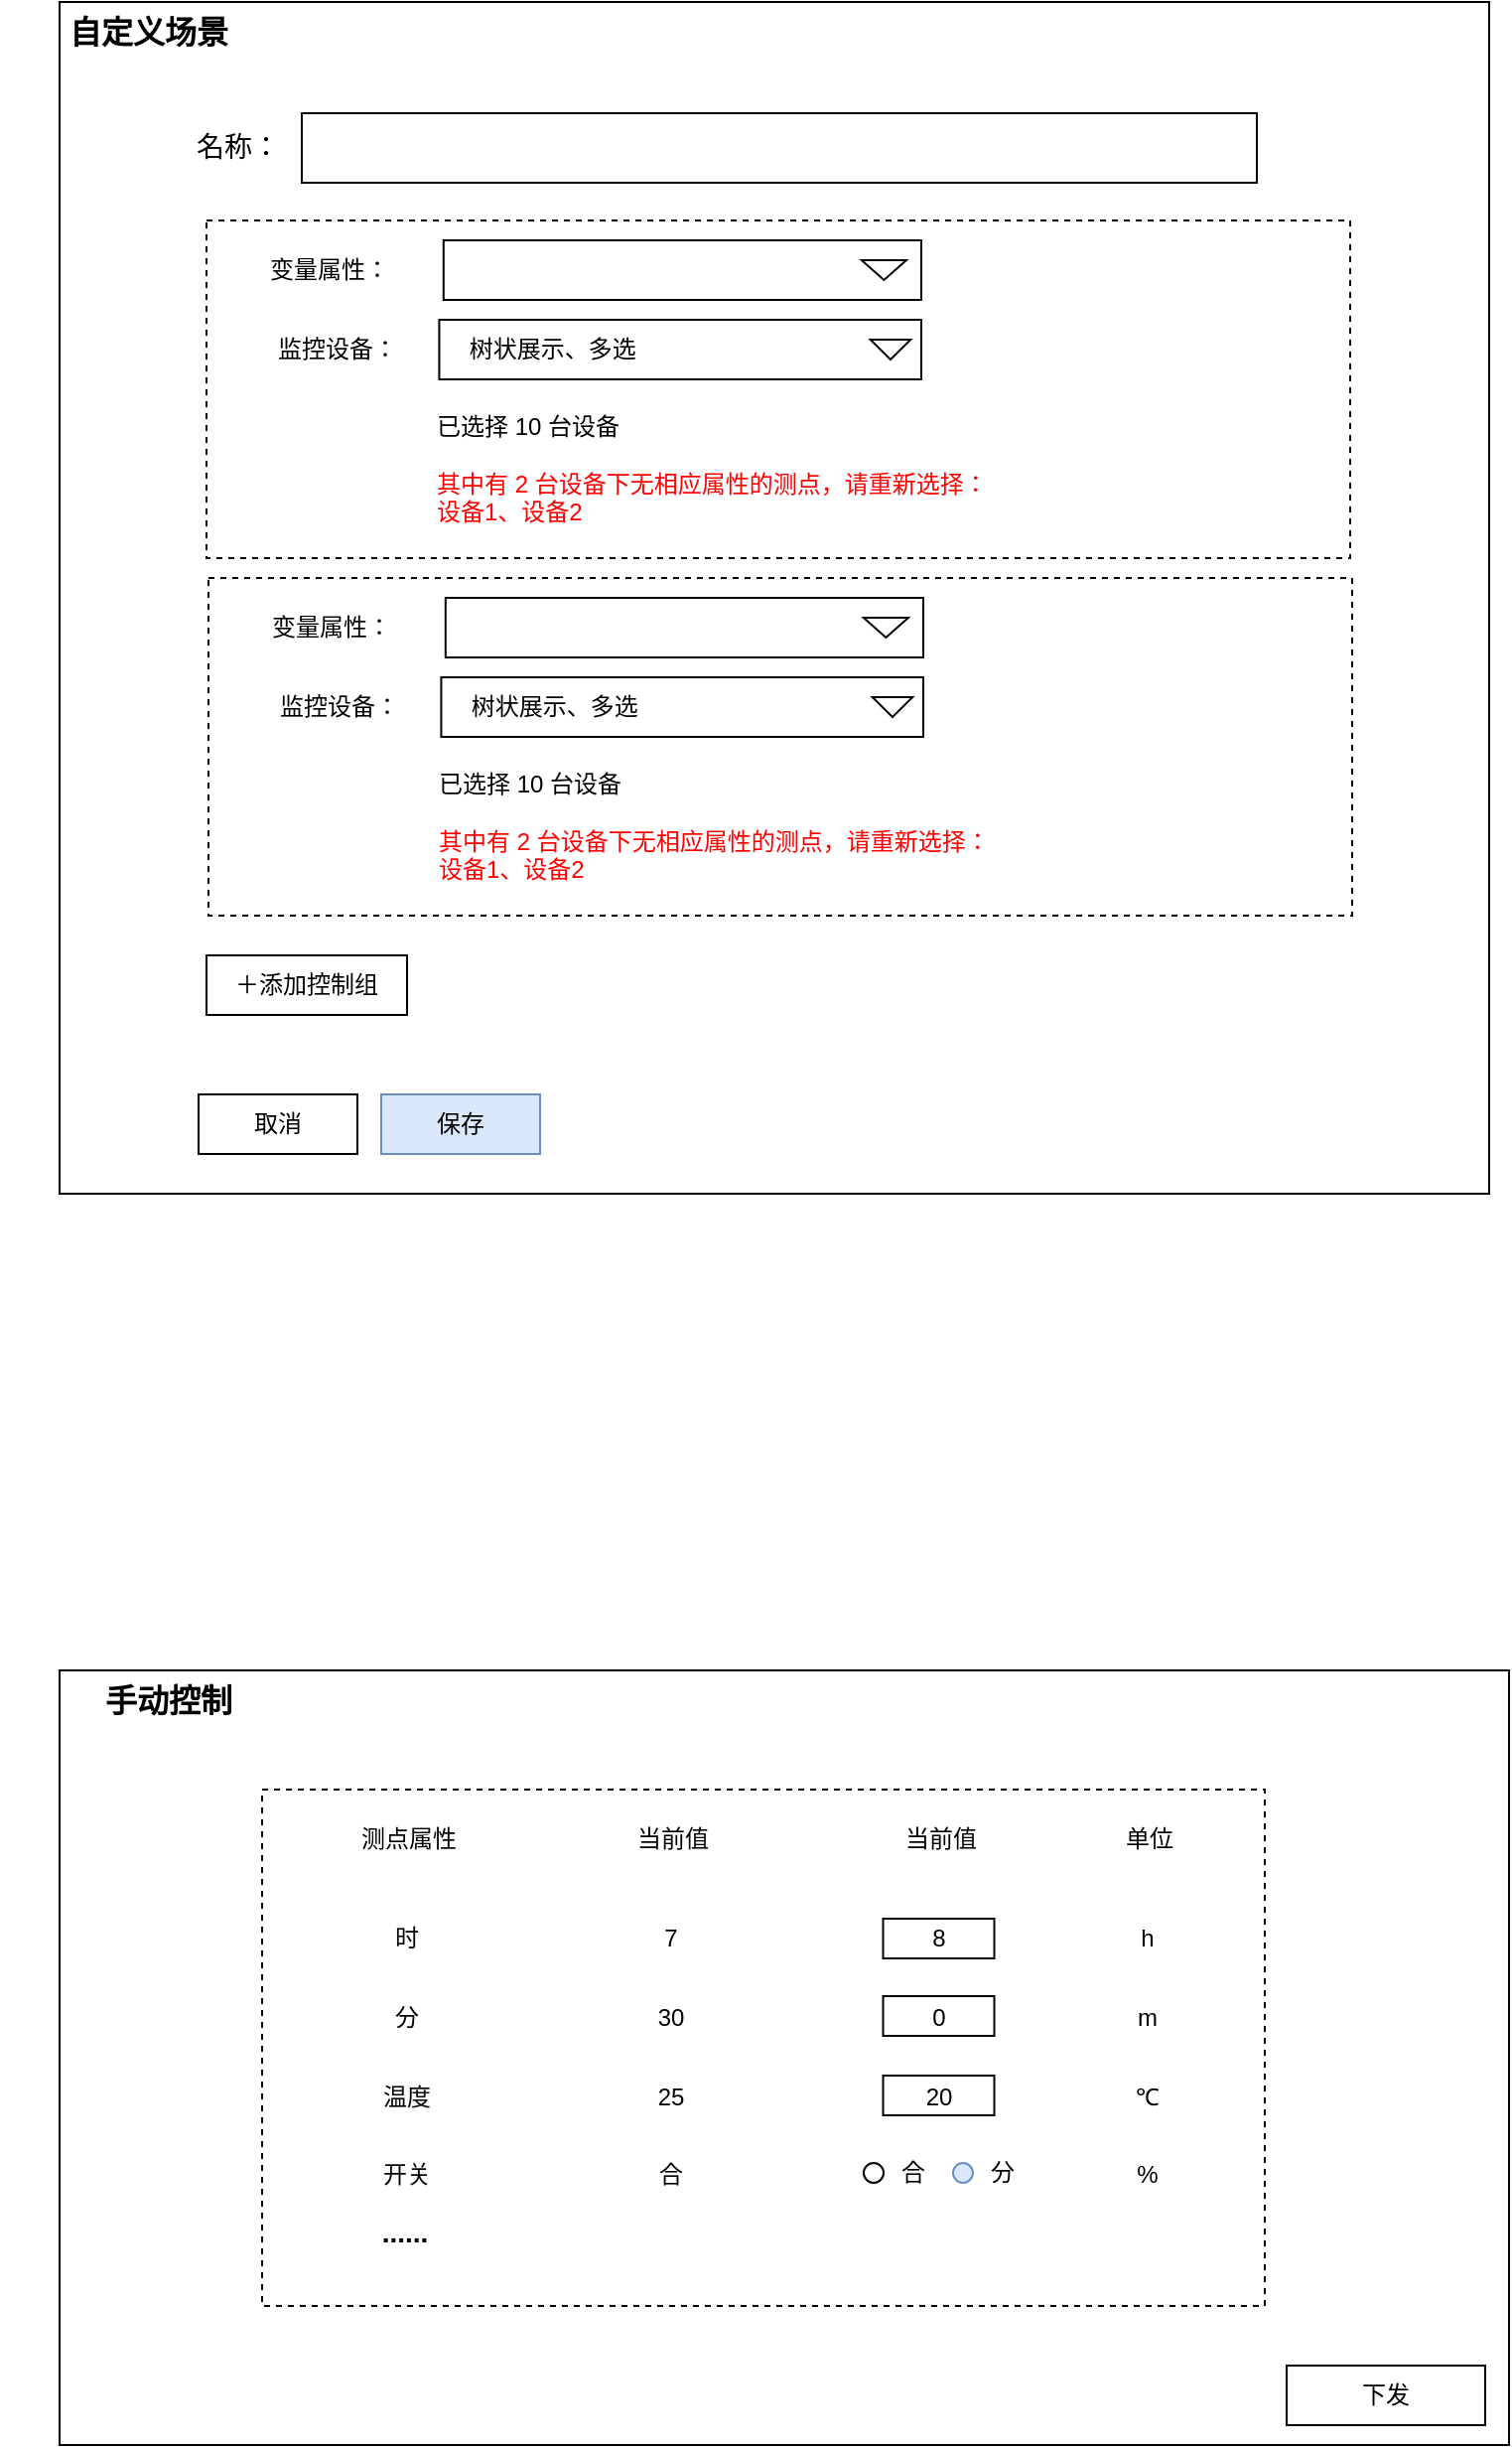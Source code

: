 <mxfile version="21.1.2" type="github">
  <diagram name="第 1 页" id="lyDB6sdXjVsJbI7c36Xo">
    <mxGraphModel dx="1434" dy="788" grid="1" gridSize="10" guides="1" tooltips="1" connect="1" arrows="1" fold="1" page="1" pageScale="1" pageWidth="827" pageHeight="1169" math="0" shadow="0">
      <root>
        <mxCell id="0" />
        <mxCell id="1" parent="0" />
        <mxCell id="9iU1fn-FeT9_4Y7vPAtA-2" value="" style="rounded=0;whiteSpace=wrap;html=1;" parent="1" vertex="1">
          <mxGeometry x="50" y="90" width="720" height="600" as="geometry" />
        </mxCell>
        <mxCell id="9iU1fn-FeT9_4Y7vPAtA-3" value="&lt;b&gt;&lt;font style=&quot;font-size: 16px;&quot;&gt;自定义场景&lt;/font&gt;&lt;/b&gt;" style="text;html=1;strokeColor=none;fillColor=none;align=center;verticalAlign=middle;whiteSpace=wrap;rounded=0;" parent="1" vertex="1">
          <mxGeometry x="20" y="90" width="150" height="30" as="geometry" />
        </mxCell>
        <mxCell id="9iU1fn-FeT9_4Y7vPAtA-12" value="＋添加控制组" style="rounded=0;whiteSpace=wrap;html=1;" parent="1" vertex="1">
          <mxGeometry x="124" y="570" width="101" height="30" as="geometry" />
        </mxCell>
        <mxCell id="9iU1fn-FeT9_4Y7vPAtA-73" value="" style="group" parent="1" vertex="1" connectable="0">
          <mxGeometry x="110" y="146" width="543" height="35" as="geometry" />
        </mxCell>
        <mxCell id="9iU1fn-FeT9_4Y7vPAtA-4" value="" style="rounded=0;whiteSpace=wrap;html=1;" parent="9iU1fn-FeT9_4Y7vPAtA-73" vertex="1">
          <mxGeometry x="62" width="481" height="35" as="geometry" />
        </mxCell>
        <mxCell id="9iU1fn-FeT9_4Y7vPAtA-5" value="&lt;font style=&quot;font-size: 14px;&quot;&gt;名称：&lt;/font&gt;" style="text;html=1;strokeColor=none;fillColor=none;align=center;verticalAlign=middle;whiteSpace=wrap;rounded=0;" parent="9iU1fn-FeT9_4Y7vPAtA-73" vertex="1">
          <mxGeometry y="2" width="60" height="30" as="geometry" />
        </mxCell>
        <mxCell id="9iU1fn-FeT9_4Y7vPAtA-109" value="" style="rounded=0;whiteSpace=wrap;html=1;" parent="1" vertex="1">
          <mxGeometry x="50" y="930" width="730" height="390" as="geometry" />
        </mxCell>
        <mxCell id="9iU1fn-FeT9_4Y7vPAtA-111" value="&lt;font style=&quot;font-size: 16px;&quot;&gt;&lt;b&gt;手动控制&lt;/b&gt;&lt;/font&gt;" style="text;html=1;strokeColor=none;fillColor=none;align=center;verticalAlign=middle;whiteSpace=wrap;rounded=0;" parent="1" vertex="1">
          <mxGeometry x="50" y="930" width="110" height="30" as="geometry" />
        </mxCell>
        <mxCell id="9iU1fn-FeT9_4Y7vPAtA-117" value="" style="rounded=0;whiteSpace=wrap;html=1;dashed=1;" parent="1" vertex="1">
          <mxGeometry x="152" y="990" width="505" height="260" as="geometry" />
        </mxCell>
        <mxCell id="9iU1fn-FeT9_4Y7vPAtA-123" value="下发" style="rounded=0;whiteSpace=wrap;html=1;" parent="1" vertex="1">
          <mxGeometry x="668" y="1280" width="100" height="30" as="geometry" />
        </mxCell>
        <mxCell id="9iU1fn-FeT9_4Y7vPAtA-134" value="" style="group" parent="1" vertex="1" connectable="0">
          <mxGeometry x="201" y="1000" width="428" height="30" as="geometry" />
        </mxCell>
        <mxCell id="9iU1fn-FeT9_4Y7vPAtA-124" value="" style="group" parent="9iU1fn-FeT9_4Y7vPAtA-134" vertex="1" connectable="0">
          <mxGeometry width="318" height="30" as="geometry" />
        </mxCell>
        <mxCell id="9iU1fn-FeT9_4Y7vPAtA-112" value="测点属性" style="text;html=1;strokeColor=none;fillColor=none;align=center;verticalAlign=middle;whiteSpace=wrap;rounded=0;" parent="9iU1fn-FeT9_4Y7vPAtA-124" vertex="1">
          <mxGeometry width="50.476" height="30" as="geometry" />
        </mxCell>
        <mxCell id="9iU1fn-FeT9_4Y7vPAtA-113" value="当前值" style="text;html=1;strokeColor=none;fillColor=none;align=center;verticalAlign=middle;whiteSpace=wrap;rounded=0;" parent="9iU1fn-FeT9_4Y7vPAtA-124" vertex="1">
          <mxGeometry x="132.921" width="50.476" height="30" as="geometry" />
        </mxCell>
        <mxCell id="9iU1fn-FeT9_4Y7vPAtA-114" value="当前值" style="text;html=1;strokeColor=none;fillColor=none;align=center;verticalAlign=middle;whiteSpace=wrap;rounded=0;" parent="9iU1fn-FeT9_4Y7vPAtA-124" vertex="1">
          <mxGeometry x="267.524" width="50.476" height="30" as="geometry" />
        </mxCell>
        <mxCell id="9iU1fn-FeT9_4Y7vPAtA-133" value="单位" style="text;html=1;strokeColor=none;fillColor=none;align=center;verticalAlign=middle;whiteSpace=wrap;rounded=0;" parent="9iU1fn-FeT9_4Y7vPAtA-134" vertex="1">
          <mxGeometry x="368" width="60" height="30" as="geometry" />
        </mxCell>
        <mxCell id="9iU1fn-FeT9_4Y7vPAtA-138" value="" style="group" parent="1" vertex="1" connectable="0">
          <mxGeometry x="200" y="1130" width="428" height="30" as="geometry" />
        </mxCell>
        <mxCell id="9iU1fn-FeT9_4Y7vPAtA-139" value="" style="group" parent="9iU1fn-FeT9_4Y7vPAtA-138" vertex="1" connectable="0">
          <mxGeometry width="320.76" height="30" as="geometry" />
        </mxCell>
        <mxCell id="9iU1fn-FeT9_4Y7vPAtA-140" value="温度" style="text;html=1;strokeColor=none;fillColor=none;align=center;verticalAlign=middle;whiteSpace=wrap;rounded=0;" parent="9iU1fn-FeT9_4Y7vPAtA-139" vertex="1">
          <mxGeometry width="50.476" height="30" as="geometry" />
        </mxCell>
        <mxCell id="9iU1fn-FeT9_4Y7vPAtA-141" value="25" style="text;html=1;strokeColor=none;fillColor=none;align=center;verticalAlign=middle;whiteSpace=wrap;rounded=0;" parent="9iU1fn-FeT9_4Y7vPAtA-139" vertex="1">
          <mxGeometry x="132.921" width="50.476" height="30" as="geometry" />
        </mxCell>
        <mxCell id="9iU1fn-FeT9_4Y7vPAtA-179" value="" style="rounded=0;whiteSpace=wrap;html=1;" parent="9iU1fn-FeT9_4Y7vPAtA-139" vertex="1">
          <mxGeometry x="264.76" y="4" width="56" height="20" as="geometry" />
        </mxCell>
        <mxCell id="9iU1fn-FeT9_4Y7vPAtA-142" value="20" style="text;html=1;strokeColor=none;fillColor=none;align=center;verticalAlign=middle;whiteSpace=wrap;rounded=0;" parent="9iU1fn-FeT9_4Y7vPAtA-139" vertex="1">
          <mxGeometry x="267.524" width="50.476" height="30" as="geometry" />
        </mxCell>
        <mxCell id="9iU1fn-FeT9_4Y7vPAtA-143" value="℃" style="text;html=1;strokeColor=none;fillColor=none;align=center;verticalAlign=middle;whiteSpace=wrap;rounded=0;" parent="9iU1fn-FeT9_4Y7vPAtA-138" vertex="1">
          <mxGeometry x="368" width="60" height="30" as="geometry" />
        </mxCell>
        <mxCell id="9iU1fn-FeT9_4Y7vPAtA-144" value="" style="group" parent="1" vertex="1" connectable="0">
          <mxGeometry x="200" y="1090" width="428" height="30" as="geometry" />
        </mxCell>
        <mxCell id="9iU1fn-FeT9_4Y7vPAtA-145" value="" style="group" parent="9iU1fn-FeT9_4Y7vPAtA-144" vertex="1" connectable="0">
          <mxGeometry width="320.76" height="30" as="geometry" />
        </mxCell>
        <mxCell id="9iU1fn-FeT9_4Y7vPAtA-146" value="分" style="text;html=1;strokeColor=none;fillColor=none;align=center;verticalAlign=middle;whiteSpace=wrap;rounded=0;" parent="9iU1fn-FeT9_4Y7vPAtA-145" vertex="1">
          <mxGeometry width="50.476" height="30" as="geometry" />
        </mxCell>
        <mxCell id="9iU1fn-FeT9_4Y7vPAtA-147" value="30" style="text;html=1;strokeColor=none;fillColor=none;align=center;verticalAlign=middle;whiteSpace=wrap;rounded=0;" parent="9iU1fn-FeT9_4Y7vPAtA-145" vertex="1">
          <mxGeometry x="132.921" width="50.476" height="30" as="geometry" />
        </mxCell>
        <mxCell id="9iU1fn-FeT9_4Y7vPAtA-169" value="" style="rounded=0;whiteSpace=wrap;html=1;" parent="9iU1fn-FeT9_4Y7vPAtA-145" vertex="1">
          <mxGeometry x="264.76" y="4" width="56" height="20" as="geometry" />
        </mxCell>
        <mxCell id="9iU1fn-FeT9_4Y7vPAtA-148" value="0" style="text;html=1;strokeColor=none;fillColor=none;align=center;verticalAlign=middle;whiteSpace=wrap;rounded=0;" parent="9iU1fn-FeT9_4Y7vPAtA-145" vertex="1">
          <mxGeometry x="267.524" width="50.476" height="30" as="geometry" />
        </mxCell>
        <mxCell id="9iU1fn-FeT9_4Y7vPAtA-149" value="m" style="text;html=1;strokeColor=none;fillColor=none;align=center;verticalAlign=middle;whiteSpace=wrap;rounded=0;" parent="9iU1fn-FeT9_4Y7vPAtA-144" vertex="1">
          <mxGeometry x="368" width="60" height="30" as="geometry" />
        </mxCell>
        <mxCell id="9iU1fn-FeT9_4Y7vPAtA-150" value="" style="group" parent="1" vertex="1" connectable="0">
          <mxGeometry x="200" y="1050" width="428" height="60" as="geometry" />
        </mxCell>
        <mxCell id="9iU1fn-FeT9_4Y7vPAtA-151" value="" style="group" parent="9iU1fn-FeT9_4Y7vPAtA-150" vertex="1" connectable="0">
          <mxGeometry width="388" height="60" as="geometry" />
        </mxCell>
        <mxCell id="9iU1fn-FeT9_4Y7vPAtA-152" value="时" style="text;html=1;strokeColor=none;fillColor=none;align=center;verticalAlign=middle;whiteSpace=wrap;rounded=0;" parent="9iU1fn-FeT9_4Y7vPAtA-151" vertex="1">
          <mxGeometry width="50.476" height="30" as="geometry" />
        </mxCell>
        <mxCell id="9iU1fn-FeT9_4Y7vPAtA-153" value="7" style="text;html=1;strokeColor=none;fillColor=none;align=center;verticalAlign=middle;whiteSpace=wrap;rounded=0;" parent="9iU1fn-FeT9_4Y7vPAtA-151" vertex="1">
          <mxGeometry x="132.921" width="50.476" height="30" as="geometry" />
        </mxCell>
        <mxCell id="9iU1fn-FeT9_4Y7vPAtA-178" value="" style="rounded=0;whiteSpace=wrap;html=1;" parent="9iU1fn-FeT9_4Y7vPAtA-151" vertex="1">
          <mxGeometry x="264.76" y="5" width="56" height="20" as="geometry" />
        </mxCell>
        <mxCell id="9iU1fn-FeT9_4Y7vPAtA-154" value="8" style="text;html=1;strokeColor=none;fillColor=none;align=center;verticalAlign=middle;whiteSpace=wrap;rounded=0;" parent="9iU1fn-FeT9_4Y7vPAtA-151" vertex="1">
          <mxGeometry x="267.764" width="50.476" height="30" as="geometry" />
        </mxCell>
        <mxCell id="9iU1fn-FeT9_4Y7vPAtA-155" value="h" style="text;html=1;strokeColor=none;fillColor=none;align=center;verticalAlign=middle;whiteSpace=wrap;rounded=0;" parent="9iU1fn-FeT9_4Y7vPAtA-150" vertex="1">
          <mxGeometry x="368" width="60" height="30" as="geometry" />
        </mxCell>
        <mxCell id="9iU1fn-FeT9_4Y7vPAtA-168" value="&lt;font size=&quot;1&quot; style=&quot;&quot;&gt;&lt;b style=&quot;font-size: 14px;&quot;&gt;......&lt;/b&gt;&lt;/font&gt;" style="text;html=1;strokeColor=none;fillColor=none;align=center;verticalAlign=middle;whiteSpace=wrap;rounded=0;" parent="1" vertex="1">
          <mxGeometry x="194" y="1198" width="60" height="30" as="geometry" />
        </mxCell>
        <mxCell id="9iU1fn-FeT9_4Y7vPAtA-173" value="" style="ellipse;whiteSpace=wrap;html=1;aspect=fixed;" parent="1" vertex="1">
          <mxGeometry x="455" y="1178" width="10" height="10" as="geometry" />
        </mxCell>
        <mxCell id="9iU1fn-FeT9_4Y7vPAtA-174" value="" style="ellipse;whiteSpace=wrap;html=1;aspect=fixed;fillColor=#dae8fc;strokeColor=#6c8ebf;" parent="1" vertex="1">
          <mxGeometry x="500" y="1178" width="10" height="10" as="geometry" />
        </mxCell>
        <mxCell id="9iU1fn-FeT9_4Y7vPAtA-167" value="%" style="text;html=1;strokeColor=none;fillColor=none;align=center;verticalAlign=middle;whiteSpace=wrap;rounded=0;" parent="1" vertex="1">
          <mxGeometry x="568" y="1169" width="60" height="30" as="geometry" />
        </mxCell>
        <mxCell id="9iU1fn-FeT9_4Y7vPAtA-164" value="开关" style="text;html=1;strokeColor=none;fillColor=none;align=center;verticalAlign=middle;whiteSpace=wrap;rounded=0;" parent="1" vertex="1">
          <mxGeometry x="200" y="1169" width="50.476" height="30" as="geometry" />
        </mxCell>
        <mxCell id="9iU1fn-FeT9_4Y7vPAtA-165" value="合" style="text;html=1;strokeColor=none;fillColor=none;align=center;verticalAlign=middle;whiteSpace=wrap;rounded=0;" parent="1" vertex="1">
          <mxGeometry x="332.921" y="1169" width="50.476" height="30" as="geometry" />
        </mxCell>
        <mxCell id="9iU1fn-FeT9_4Y7vPAtA-166" value="分" style="text;html=1;strokeColor=none;fillColor=none;align=center;verticalAlign=middle;whiteSpace=wrap;rounded=0;" parent="1" vertex="1">
          <mxGeometry x="510" y="1172" width="30" height="22" as="geometry" />
        </mxCell>
        <mxCell id="9iU1fn-FeT9_4Y7vPAtA-177" value="合" style="text;html=1;strokeColor=none;fillColor=none;align=center;verticalAlign=middle;whiteSpace=wrap;rounded=0;" parent="1" vertex="1">
          <mxGeometry x="465" y="1172" width="30" height="22" as="geometry" />
        </mxCell>
        <mxCell id="ub4w3E0zi3ZhMnHLEbhW-3" value="" style="group" vertex="1" connectable="0" parent="1">
          <mxGeometry x="124" y="200" width="576" height="170" as="geometry" />
        </mxCell>
        <mxCell id="9iU1fn-FeT9_4Y7vPAtA-7" value="" style="rounded=0;whiteSpace=wrap;html=1;dashed=1;" parent="ub4w3E0zi3ZhMnHLEbhW-3" vertex="1">
          <mxGeometry width="576" height="170" as="geometry" />
        </mxCell>
        <mxCell id="9iU1fn-FeT9_4Y7vPAtA-40" value="已选择 10 台设备&lt;br&gt;&lt;br&gt;&lt;font color=&quot;#ff0000&quot;&gt;其中有 2 台设备下无相应属性的测点，请重新选择：&lt;br&gt;设备1、设备2&lt;/font&gt;" style="text;html=1;strokeColor=none;fillColor=none;align=left;verticalAlign=middle;whiteSpace=wrap;rounded=0;" parent="ub4w3E0zi3ZhMnHLEbhW-3" vertex="1">
          <mxGeometry x="114" y="90" width="390" height="70" as="geometry" />
        </mxCell>
        <mxCell id="9iU1fn-FeT9_4Y7vPAtA-14" value="" style="group" parent="ub4w3E0zi3ZhMnHLEbhW-3" vertex="1" connectable="0">
          <mxGeometry x="2.11" y="10" width="357.89" height="30" as="geometry" />
        </mxCell>
        <mxCell id="9iU1fn-FeT9_4Y7vPAtA-9" value="变量属性：" style="text;html=1;strokeColor=none;fillColor=none;align=center;verticalAlign=middle;whiteSpace=wrap;rounded=0;" parent="9iU1fn-FeT9_4Y7vPAtA-14" vertex="1">
          <mxGeometry width="120.299" height="30" as="geometry" />
        </mxCell>
        <mxCell id="9iU1fn-FeT9_4Y7vPAtA-13" value="" style="group" parent="9iU1fn-FeT9_4Y7vPAtA-14" vertex="1" connectable="0">
          <mxGeometry x="117.292" width="240.598" height="30" as="geometry" />
        </mxCell>
        <mxCell id="9iU1fn-FeT9_4Y7vPAtA-8" value="" style="rounded=0;whiteSpace=wrap;html=1;" parent="9iU1fn-FeT9_4Y7vPAtA-13" vertex="1">
          <mxGeometry width="240.598" height="30" as="geometry" />
        </mxCell>
        <mxCell id="9iU1fn-FeT9_4Y7vPAtA-10" value="" style="triangle;whiteSpace=wrap;html=1;direction=south;" parent="9iU1fn-FeT9_4Y7vPAtA-13" vertex="1">
          <mxGeometry x="210.524" y="10" width="22.556" height="10" as="geometry" />
        </mxCell>
        <mxCell id="9iU1fn-FeT9_4Y7vPAtA-18" value="" style="group" parent="ub4w3E0zi3ZhMnHLEbhW-3" vertex="1" connectable="0">
          <mxGeometry x="12" y="50" width="348" height="30" as="geometry" />
        </mxCell>
        <mxCell id="9iU1fn-FeT9_4Y7vPAtA-19" value="监控设备：" style="text;html=1;strokeColor=none;fillColor=none;align=center;verticalAlign=middle;whiteSpace=wrap;rounded=0;" parent="9iU1fn-FeT9_4Y7vPAtA-18" vertex="1">
          <mxGeometry width="107.907" height="30" as="geometry" />
        </mxCell>
        <mxCell id="9iU1fn-FeT9_4Y7vPAtA-20" value="" style="group" parent="9iU1fn-FeT9_4Y7vPAtA-18" vertex="1" connectable="0">
          <mxGeometry x="105.209" width="242.791" height="30" as="geometry" />
        </mxCell>
        <mxCell id="9iU1fn-FeT9_4Y7vPAtA-21" value="&amp;nbsp; &amp;nbsp; 树状展示、多选" style="rounded=0;whiteSpace=wrap;html=1;align=left;" parent="9iU1fn-FeT9_4Y7vPAtA-20" vertex="1">
          <mxGeometry width="242.791" height="30" as="geometry" />
        </mxCell>
        <mxCell id="9iU1fn-FeT9_4Y7vPAtA-22" value="" style="triangle;whiteSpace=wrap;html=1;direction=south;" parent="9iU1fn-FeT9_4Y7vPAtA-20" vertex="1">
          <mxGeometry x="217.163" y="10" width="20.233" height="10" as="geometry" />
        </mxCell>
        <mxCell id="ub4w3E0zi3ZhMnHLEbhW-4" value="" style="group" vertex="1" connectable="0" parent="1">
          <mxGeometry x="125" y="380" width="576" height="170" as="geometry" />
        </mxCell>
        <mxCell id="ub4w3E0zi3ZhMnHLEbhW-5" value="" style="rounded=0;whiteSpace=wrap;html=1;dashed=1;" vertex="1" parent="ub4w3E0zi3ZhMnHLEbhW-4">
          <mxGeometry width="576" height="170" as="geometry" />
        </mxCell>
        <mxCell id="ub4w3E0zi3ZhMnHLEbhW-6" value="已选择 10 台设备&lt;br&gt;&lt;br&gt;&lt;font color=&quot;#ff0000&quot;&gt;其中有 2 台设备下无相应属性的测点，请重新选择：&lt;br&gt;设备1、设备2&lt;/font&gt;" style="text;html=1;strokeColor=none;fillColor=none;align=left;verticalAlign=middle;whiteSpace=wrap;rounded=0;" vertex="1" parent="ub4w3E0zi3ZhMnHLEbhW-4">
          <mxGeometry x="114" y="90" width="390" height="70" as="geometry" />
        </mxCell>
        <mxCell id="ub4w3E0zi3ZhMnHLEbhW-7" value="" style="group" vertex="1" connectable="0" parent="ub4w3E0zi3ZhMnHLEbhW-4">
          <mxGeometry x="2.11" y="10" width="357.89" height="30" as="geometry" />
        </mxCell>
        <mxCell id="ub4w3E0zi3ZhMnHLEbhW-8" value="变量属性：" style="text;html=1;strokeColor=none;fillColor=none;align=center;verticalAlign=middle;whiteSpace=wrap;rounded=0;" vertex="1" parent="ub4w3E0zi3ZhMnHLEbhW-7">
          <mxGeometry width="120.299" height="30" as="geometry" />
        </mxCell>
        <mxCell id="ub4w3E0zi3ZhMnHLEbhW-9" value="" style="group" vertex="1" connectable="0" parent="ub4w3E0zi3ZhMnHLEbhW-7">
          <mxGeometry x="117.292" width="240.598" height="30" as="geometry" />
        </mxCell>
        <mxCell id="ub4w3E0zi3ZhMnHLEbhW-10" value="" style="rounded=0;whiteSpace=wrap;html=1;" vertex="1" parent="ub4w3E0zi3ZhMnHLEbhW-9">
          <mxGeometry width="240.598" height="30" as="geometry" />
        </mxCell>
        <mxCell id="ub4w3E0zi3ZhMnHLEbhW-11" value="" style="triangle;whiteSpace=wrap;html=1;direction=south;" vertex="1" parent="ub4w3E0zi3ZhMnHLEbhW-9">
          <mxGeometry x="210.524" y="10" width="22.556" height="10" as="geometry" />
        </mxCell>
        <mxCell id="ub4w3E0zi3ZhMnHLEbhW-12" value="" style="group" vertex="1" connectable="0" parent="ub4w3E0zi3ZhMnHLEbhW-4">
          <mxGeometry x="12" y="50" width="348" height="30" as="geometry" />
        </mxCell>
        <mxCell id="ub4w3E0zi3ZhMnHLEbhW-13" value="监控设备：" style="text;html=1;strokeColor=none;fillColor=none;align=center;verticalAlign=middle;whiteSpace=wrap;rounded=0;" vertex="1" parent="ub4w3E0zi3ZhMnHLEbhW-12">
          <mxGeometry width="107.907" height="30" as="geometry" />
        </mxCell>
        <mxCell id="ub4w3E0zi3ZhMnHLEbhW-14" value="" style="group" vertex="1" connectable="0" parent="ub4w3E0zi3ZhMnHLEbhW-12">
          <mxGeometry x="105.209" width="242.791" height="30" as="geometry" />
        </mxCell>
        <mxCell id="ub4w3E0zi3ZhMnHLEbhW-15" value="&amp;nbsp; &amp;nbsp; 树状展示、多选" style="rounded=0;whiteSpace=wrap;html=1;align=left;" vertex="1" parent="ub4w3E0zi3ZhMnHLEbhW-14">
          <mxGeometry width="242.791" height="30" as="geometry" />
        </mxCell>
        <mxCell id="ub4w3E0zi3ZhMnHLEbhW-16" value="" style="triangle;whiteSpace=wrap;html=1;direction=south;" vertex="1" parent="ub4w3E0zi3ZhMnHLEbhW-14">
          <mxGeometry x="217.163" y="10" width="20.233" height="10" as="geometry" />
        </mxCell>
        <mxCell id="ub4w3E0zi3ZhMnHLEbhW-17" value="" style="group" vertex="1" connectable="0" parent="1">
          <mxGeometry x="120" y="640" width="172" height="30" as="geometry" />
        </mxCell>
        <mxCell id="9iU1fn-FeT9_4Y7vPAtA-106" value="保存" style="rounded=0;whiteSpace=wrap;html=1;fillColor=#dae8fc;strokeColor=#6c8ebf;" parent="ub4w3E0zi3ZhMnHLEbhW-17" vertex="1">
          <mxGeometry x="92" width="80" height="30" as="geometry" />
        </mxCell>
        <mxCell id="9iU1fn-FeT9_4Y7vPAtA-107" value="取消" style="rounded=0;whiteSpace=wrap;html=1;" parent="ub4w3E0zi3ZhMnHLEbhW-17" vertex="1">
          <mxGeometry width="80" height="30" as="geometry" />
        </mxCell>
      </root>
    </mxGraphModel>
  </diagram>
</mxfile>
